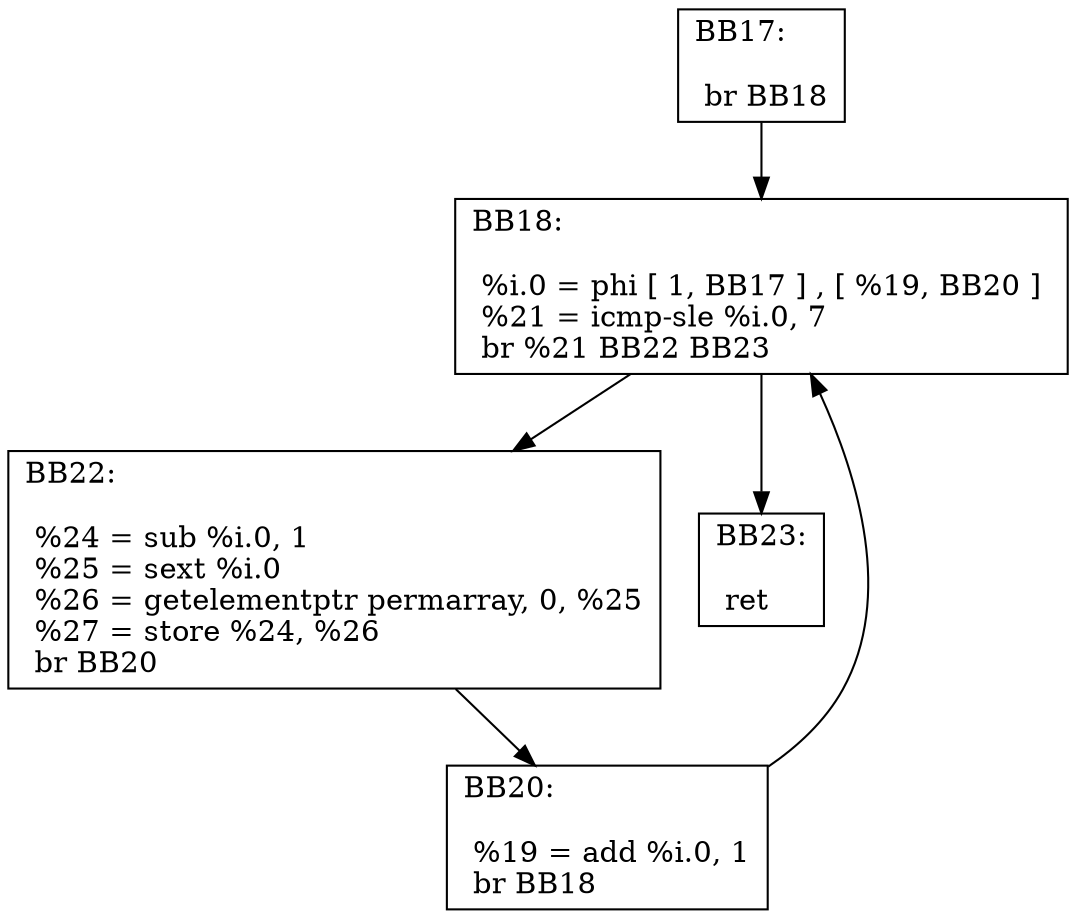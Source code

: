 digraph "CFG for 'Initialize' function" {
BB17 [shape=record,
    label="{BB17:\l\l
             br BB18\l
             }"];
BB17 -> BB18
BB18 [shape=record,
    label="{BB18:\l\l
             %i.0 = phi [ 1, BB17 ] , [ %19, BB20 ] \l
             %21 = icmp-sle %i.0, 7\l
             br %21 BB22 BB23\l
             }"];
BB18 -> BB22
BB18 -> BB23
BB22 [shape=record,
    label="{BB22:\l\l
             %24 = sub %i.0, 1\l
             %25 = sext %i.0\l
             %26 = getelementptr permarray, 0, %25\l
             %27 = store %24, %26\l
             br BB20\l
             }"];
BB22 -> BB20
BB20 [shape=record,
    label="{BB20:\l\l
             %19 = add %i.0, 1\l
             br BB18\l
             }"];
BB20 -> BB18
BB23 [shape=record,
    label="{BB23:\l\l
             ret\l
             }"];
}
